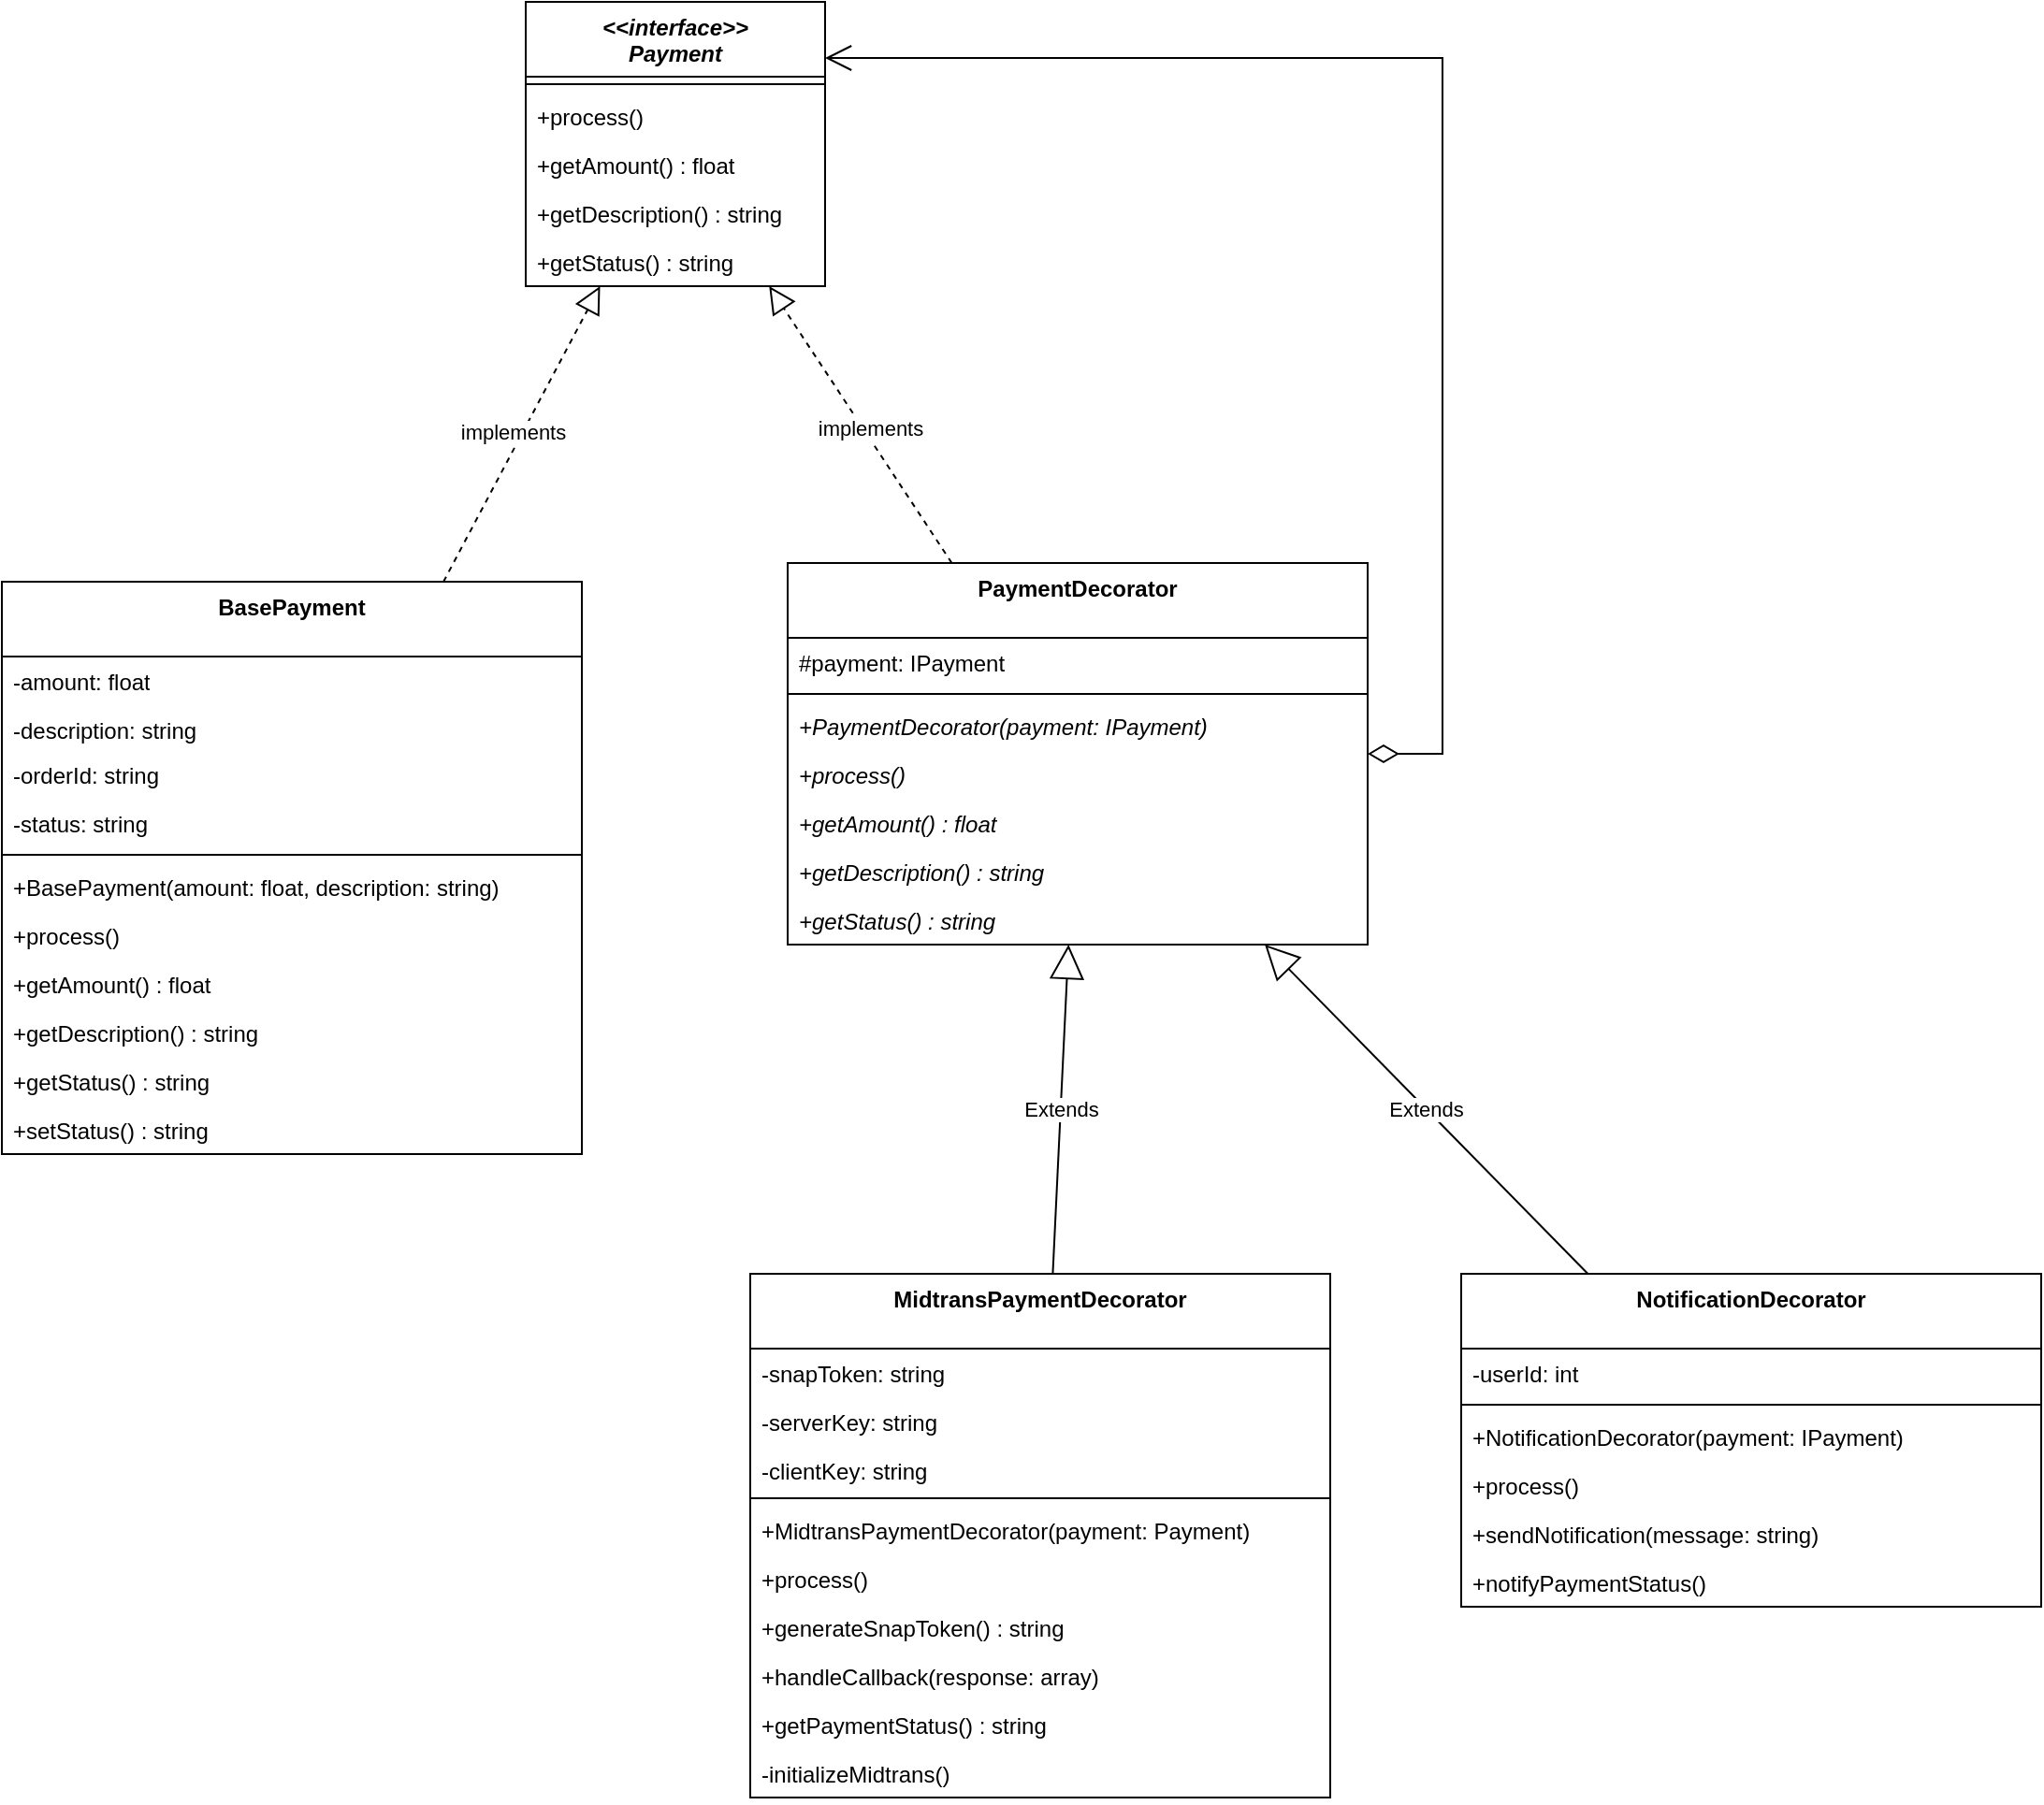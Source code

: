 <mxfile version="25.0.2">
  <diagram name="Page-1" id="DJpq0EOmGG4-bxDo2zkG">
    <mxGraphModel dx="2583" dy="2413" grid="1" gridSize="10" guides="1" tooltips="1" connect="1" arrows="1" fold="1" page="1" pageScale="1" pageWidth="850" pageHeight="1100" math="0" shadow="0">
      <root>
        <mxCell id="0" />
        <mxCell id="1" parent="0" />
        <mxCell id="_hqQ3dYMvMMhXEorZVay-1" value="&lt;i&gt;&amp;lt;&amp;lt;interface&amp;gt;&amp;gt;&lt;/i&gt;&lt;div&gt;&lt;i&gt;Payment&lt;/i&gt;&lt;/div&gt;" style="swimlane;fontStyle=1;align=center;verticalAlign=top;childLayout=stackLayout;horizontal=1;startSize=40;horizontalStack=0;resizeParent=1;resizeParentMax=0;resizeLast=0;collapsible=1;marginBottom=0;whiteSpace=wrap;html=1;" vertex="1" parent="1">
          <mxGeometry x="270" y="-50" width="160" height="152" as="geometry" />
        </mxCell>
        <mxCell id="_hqQ3dYMvMMhXEorZVay-3" value="" style="line;strokeWidth=1;fillColor=none;align=left;verticalAlign=middle;spacingTop=-1;spacingLeft=3;spacingRight=3;rotatable=0;labelPosition=right;points=[];portConstraint=eastwest;strokeColor=inherit;" vertex="1" parent="_hqQ3dYMvMMhXEorZVay-1">
          <mxGeometry y="40" width="160" height="8" as="geometry" />
        </mxCell>
        <mxCell id="_hqQ3dYMvMMhXEorZVay-4" value="+process()" style="text;strokeColor=none;fillColor=none;align=left;verticalAlign=top;spacingLeft=4;spacingRight=4;overflow=hidden;rotatable=0;points=[[0,0.5],[1,0.5]];portConstraint=eastwest;whiteSpace=wrap;html=1;" vertex="1" parent="_hqQ3dYMvMMhXEorZVay-1">
          <mxGeometry y="48" width="160" height="26" as="geometry" />
        </mxCell>
        <mxCell id="_hqQ3dYMvMMhXEorZVay-5" value="+getAmount() : float" style="text;strokeColor=none;fillColor=none;align=left;verticalAlign=top;spacingLeft=4;spacingRight=4;overflow=hidden;rotatable=0;points=[[0,0.5],[1,0.5]];portConstraint=eastwest;whiteSpace=wrap;html=1;" vertex="1" parent="_hqQ3dYMvMMhXEorZVay-1">
          <mxGeometry y="74" width="160" height="26" as="geometry" />
        </mxCell>
        <mxCell id="_hqQ3dYMvMMhXEorZVay-6" value="+getDescription() : string" style="text;strokeColor=none;fillColor=none;align=left;verticalAlign=top;spacingLeft=4;spacingRight=4;overflow=hidden;rotatable=0;points=[[0,0.5],[1,0.5]];portConstraint=eastwest;whiteSpace=wrap;html=1;" vertex="1" parent="_hqQ3dYMvMMhXEorZVay-1">
          <mxGeometry y="100" width="160" height="26" as="geometry" />
        </mxCell>
        <mxCell id="_hqQ3dYMvMMhXEorZVay-7" value="+getStatus() : string" style="text;strokeColor=none;fillColor=none;align=left;verticalAlign=top;spacingLeft=4;spacingRight=4;overflow=hidden;rotatable=0;points=[[0,0.5],[1,0.5]];portConstraint=eastwest;whiteSpace=wrap;html=1;" vertex="1" parent="_hqQ3dYMvMMhXEorZVay-1">
          <mxGeometry y="126" width="160" height="26" as="geometry" />
        </mxCell>
        <mxCell id="_hqQ3dYMvMMhXEorZVay-9" value="BasePayment" style="swimlane;fontStyle=1;align=center;verticalAlign=top;childLayout=stackLayout;horizontal=1;startSize=40;horizontalStack=0;resizeParent=1;resizeParentMax=0;resizeLast=0;collapsible=1;marginBottom=0;whiteSpace=wrap;html=1;" vertex="1" parent="1">
          <mxGeometry x="-10" y="260" width="310" height="306" as="geometry" />
        </mxCell>
        <mxCell id="_hqQ3dYMvMMhXEorZVay-15" value="-amount: float" style="text;strokeColor=none;fillColor=none;align=left;verticalAlign=top;spacingLeft=4;spacingRight=4;overflow=hidden;rotatable=0;points=[[0,0.5],[1,0.5]];portConstraint=eastwest;whiteSpace=wrap;html=1;" vertex="1" parent="_hqQ3dYMvMMhXEorZVay-9">
          <mxGeometry y="40" width="310" height="26" as="geometry" />
        </mxCell>
        <mxCell id="_hqQ3dYMvMMhXEorZVay-16" value="-description: string" style="text;strokeColor=none;fillColor=none;align=left;verticalAlign=top;spacingLeft=4;spacingRight=4;overflow=hidden;rotatable=0;points=[[0,0.5],[1,0.5]];portConstraint=eastwest;whiteSpace=wrap;html=1;" vertex="1" parent="_hqQ3dYMvMMhXEorZVay-9">
          <mxGeometry y="66" width="310" height="24" as="geometry" />
        </mxCell>
        <mxCell id="_hqQ3dYMvMMhXEorZVay-17" value="-orderId: string" style="text;strokeColor=none;fillColor=none;align=left;verticalAlign=top;spacingLeft=4;spacingRight=4;overflow=hidden;rotatable=0;points=[[0,0.5],[1,0.5]];portConstraint=eastwest;whiteSpace=wrap;html=1;" vertex="1" parent="_hqQ3dYMvMMhXEorZVay-9">
          <mxGeometry y="90" width="310" height="26" as="geometry" />
        </mxCell>
        <mxCell id="_hqQ3dYMvMMhXEorZVay-11" value="-status: string" style="text;strokeColor=none;fillColor=none;align=left;verticalAlign=top;spacingLeft=4;spacingRight=4;overflow=hidden;rotatable=0;points=[[0,0.5],[1,0.5]];portConstraint=eastwest;whiteSpace=wrap;html=1;" vertex="1" parent="_hqQ3dYMvMMhXEorZVay-9">
          <mxGeometry y="116" width="310" height="26" as="geometry" />
        </mxCell>
        <mxCell id="_hqQ3dYMvMMhXEorZVay-10" value="" style="line;strokeWidth=1;fillColor=none;align=left;verticalAlign=middle;spacingTop=-1;spacingLeft=3;spacingRight=3;rotatable=0;labelPosition=right;points=[];portConstraint=eastwest;strokeColor=inherit;" vertex="1" parent="_hqQ3dYMvMMhXEorZVay-9">
          <mxGeometry y="142" width="310" height="8" as="geometry" />
        </mxCell>
        <mxCell id="_hqQ3dYMvMMhXEorZVay-12" value="+BasePayment(amount: float, description: string)" style="text;strokeColor=none;fillColor=none;align=left;verticalAlign=top;spacingLeft=4;spacingRight=4;overflow=hidden;rotatable=0;points=[[0,0.5],[1,0.5]];portConstraint=eastwest;whiteSpace=wrap;html=1;" vertex="1" parent="_hqQ3dYMvMMhXEorZVay-9">
          <mxGeometry y="150" width="310" height="26" as="geometry" />
        </mxCell>
        <mxCell id="_hqQ3dYMvMMhXEorZVay-13" value="+process()" style="text;strokeColor=none;fillColor=none;align=left;verticalAlign=top;spacingLeft=4;spacingRight=4;overflow=hidden;rotatable=0;points=[[0,0.5],[1,0.5]];portConstraint=eastwest;whiteSpace=wrap;html=1;" vertex="1" parent="_hqQ3dYMvMMhXEorZVay-9">
          <mxGeometry y="176" width="310" height="26" as="geometry" />
        </mxCell>
        <mxCell id="_hqQ3dYMvMMhXEorZVay-14" value="+getAmount() : float" style="text;strokeColor=none;fillColor=none;align=left;verticalAlign=top;spacingLeft=4;spacingRight=4;overflow=hidden;rotatable=0;points=[[0,0.5],[1,0.5]];portConstraint=eastwest;whiteSpace=wrap;html=1;" vertex="1" parent="_hqQ3dYMvMMhXEorZVay-9">
          <mxGeometry y="202" width="310" height="26" as="geometry" />
        </mxCell>
        <mxCell id="_hqQ3dYMvMMhXEorZVay-18" value="+getDescription() : string" style="text;strokeColor=none;fillColor=none;align=left;verticalAlign=top;spacingLeft=4;spacingRight=4;overflow=hidden;rotatable=0;points=[[0,0.5],[1,0.5]];portConstraint=eastwest;whiteSpace=wrap;html=1;" vertex="1" parent="_hqQ3dYMvMMhXEorZVay-9">
          <mxGeometry y="228" width="310" height="26" as="geometry" />
        </mxCell>
        <mxCell id="_hqQ3dYMvMMhXEorZVay-19" value="+getStatus() : string" style="text;strokeColor=none;fillColor=none;align=left;verticalAlign=top;spacingLeft=4;spacingRight=4;overflow=hidden;rotatable=0;points=[[0,0.5],[1,0.5]];portConstraint=eastwest;whiteSpace=wrap;html=1;" vertex="1" parent="_hqQ3dYMvMMhXEorZVay-9">
          <mxGeometry y="254" width="310" height="26" as="geometry" />
        </mxCell>
        <mxCell id="_hqQ3dYMvMMhXEorZVay-21" value="+setStatus() : string" style="text;strokeColor=none;fillColor=none;align=left;verticalAlign=top;spacingLeft=4;spacingRight=4;overflow=hidden;rotatable=0;points=[[0,0.5],[1,0.5]];portConstraint=eastwest;whiteSpace=wrap;html=1;" vertex="1" parent="_hqQ3dYMvMMhXEorZVay-9">
          <mxGeometry y="280" width="310" height="26" as="geometry" />
        </mxCell>
        <mxCell id="_hqQ3dYMvMMhXEorZVay-22" value="PaymentDecorator" style="swimlane;fontStyle=1;align=center;verticalAlign=top;childLayout=stackLayout;horizontal=1;startSize=40;horizontalStack=0;resizeParent=1;resizeParentMax=0;resizeLast=0;collapsible=1;marginBottom=0;whiteSpace=wrap;html=1;" vertex="1" parent="1">
          <mxGeometry x="410" y="250" width="310" height="204" as="geometry" />
        </mxCell>
        <mxCell id="_hqQ3dYMvMMhXEorZVay-23" value="#payment: IPayment" style="text;strokeColor=none;fillColor=none;align=left;verticalAlign=top;spacingLeft=4;spacingRight=4;overflow=hidden;rotatable=0;points=[[0,0.5],[1,0.5]];portConstraint=eastwest;whiteSpace=wrap;html=1;" vertex="1" parent="_hqQ3dYMvMMhXEorZVay-22">
          <mxGeometry y="40" width="310" height="26" as="geometry" />
        </mxCell>
        <mxCell id="_hqQ3dYMvMMhXEorZVay-27" value="" style="line;strokeWidth=1;fillColor=none;align=left;verticalAlign=middle;spacingTop=-1;spacingLeft=3;spacingRight=3;rotatable=0;labelPosition=right;points=[];portConstraint=eastwest;strokeColor=inherit;" vertex="1" parent="_hqQ3dYMvMMhXEorZVay-22">
          <mxGeometry y="66" width="310" height="8" as="geometry" />
        </mxCell>
        <mxCell id="_hqQ3dYMvMMhXEorZVay-28" value="+PaymentDecorator(payment: IPayment)" style="text;strokeColor=none;fillColor=none;align=left;verticalAlign=top;spacingLeft=4;spacingRight=4;overflow=hidden;rotatable=0;points=[[0,0.5],[1,0.5]];portConstraint=eastwest;whiteSpace=wrap;html=1;fontStyle=2" vertex="1" parent="_hqQ3dYMvMMhXEorZVay-22">
          <mxGeometry y="74" width="310" height="26" as="geometry" />
        </mxCell>
        <mxCell id="_hqQ3dYMvMMhXEorZVay-29" value="+process()" style="text;strokeColor=none;fillColor=none;align=left;verticalAlign=top;spacingLeft=4;spacingRight=4;overflow=hidden;rotatable=0;points=[[0,0.5],[1,0.5]];portConstraint=eastwest;whiteSpace=wrap;html=1;fontStyle=2" vertex="1" parent="_hqQ3dYMvMMhXEorZVay-22">
          <mxGeometry y="100" width="310" height="26" as="geometry" />
        </mxCell>
        <mxCell id="_hqQ3dYMvMMhXEorZVay-30" value="+getAmount() : float" style="text;strokeColor=none;fillColor=none;align=left;verticalAlign=top;spacingLeft=4;spacingRight=4;overflow=hidden;rotatable=0;points=[[0,0.5],[1,0.5]];portConstraint=eastwest;whiteSpace=wrap;html=1;fontStyle=2" vertex="1" parent="_hqQ3dYMvMMhXEorZVay-22">
          <mxGeometry y="126" width="310" height="26" as="geometry" />
        </mxCell>
        <mxCell id="_hqQ3dYMvMMhXEorZVay-31" value="+getDescription() : string" style="text;strokeColor=none;fillColor=none;align=left;verticalAlign=top;spacingLeft=4;spacingRight=4;overflow=hidden;rotatable=0;points=[[0,0.5],[1,0.5]];portConstraint=eastwest;whiteSpace=wrap;html=1;fontStyle=2" vertex="1" parent="_hqQ3dYMvMMhXEorZVay-22">
          <mxGeometry y="152" width="310" height="26" as="geometry" />
        </mxCell>
        <mxCell id="_hqQ3dYMvMMhXEorZVay-32" value="+getStatus() : string" style="text;strokeColor=none;fillColor=none;align=left;verticalAlign=top;spacingLeft=4;spacingRight=4;overflow=hidden;rotatable=0;points=[[0,0.5],[1,0.5]];portConstraint=eastwest;whiteSpace=wrap;html=1;fontStyle=2" vertex="1" parent="_hqQ3dYMvMMhXEorZVay-22">
          <mxGeometry y="178" width="310" height="26" as="geometry" />
        </mxCell>
        <mxCell id="_hqQ3dYMvMMhXEorZVay-34" value="MidtransPaymentDecorator" style="swimlane;fontStyle=1;align=center;verticalAlign=top;childLayout=stackLayout;horizontal=1;startSize=40;horizontalStack=0;resizeParent=1;resizeParentMax=0;resizeLast=0;collapsible=1;marginBottom=0;whiteSpace=wrap;html=1;" vertex="1" parent="1">
          <mxGeometry x="390" y="630" width="310" height="280" as="geometry" />
        </mxCell>
        <mxCell id="_hqQ3dYMvMMhXEorZVay-35" value="-snapToken: string" style="text;strokeColor=none;fillColor=none;align=left;verticalAlign=top;spacingLeft=4;spacingRight=4;overflow=hidden;rotatable=0;points=[[0,0.5],[1,0.5]];portConstraint=eastwest;whiteSpace=wrap;html=1;" vertex="1" parent="_hqQ3dYMvMMhXEorZVay-34">
          <mxGeometry y="40" width="310" height="26" as="geometry" />
        </mxCell>
        <mxCell id="_hqQ3dYMvMMhXEorZVay-37" value="-serverKey: string" style="text;strokeColor=none;fillColor=none;align=left;verticalAlign=top;spacingLeft=4;spacingRight=4;overflow=hidden;rotatable=0;points=[[0,0.5],[1,0.5]];portConstraint=eastwest;whiteSpace=wrap;html=1;" vertex="1" parent="_hqQ3dYMvMMhXEorZVay-34">
          <mxGeometry y="66" width="310" height="26" as="geometry" />
        </mxCell>
        <mxCell id="_hqQ3dYMvMMhXEorZVay-36" value="-clientKey: string" style="text;strokeColor=none;fillColor=none;align=left;verticalAlign=top;spacingLeft=4;spacingRight=4;overflow=hidden;rotatable=0;points=[[0,0.5],[1,0.5]];portConstraint=eastwest;whiteSpace=wrap;html=1;" vertex="1" parent="_hqQ3dYMvMMhXEorZVay-34">
          <mxGeometry y="92" width="310" height="24" as="geometry" />
        </mxCell>
        <mxCell id="_hqQ3dYMvMMhXEorZVay-39" value="" style="line;strokeWidth=1;fillColor=none;align=left;verticalAlign=middle;spacingTop=-1;spacingLeft=3;spacingRight=3;rotatable=0;labelPosition=right;points=[];portConstraint=eastwest;strokeColor=inherit;" vertex="1" parent="_hqQ3dYMvMMhXEorZVay-34">
          <mxGeometry y="116" width="310" height="8" as="geometry" />
        </mxCell>
        <mxCell id="_hqQ3dYMvMMhXEorZVay-40" value="+MidtransPaymentDecorator(payment: Payment)" style="text;strokeColor=none;fillColor=none;align=left;verticalAlign=top;spacingLeft=4;spacingRight=4;overflow=hidden;rotatable=0;points=[[0,0.5],[1,0.5]];portConstraint=eastwest;whiteSpace=wrap;html=1;" vertex="1" parent="_hqQ3dYMvMMhXEorZVay-34">
          <mxGeometry y="124" width="310" height="26" as="geometry" />
        </mxCell>
        <mxCell id="_hqQ3dYMvMMhXEorZVay-41" value="+process()" style="text;strokeColor=none;fillColor=none;align=left;verticalAlign=top;spacingLeft=4;spacingRight=4;overflow=hidden;rotatable=0;points=[[0,0.5],[1,0.5]];portConstraint=eastwest;whiteSpace=wrap;html=1;" vertex="1" parent="_hqQ3dYMvMMhXEorZVay-34">
          <mxGeometry y="150" width="310" height="26" as="geometry" />
        </mxCell>
        <mxCell id="_hqQ3dYMvMMhXEorZVay-42" value="+generateSnapToken() : string" style="text;strokeColor=none;fillColor=none;align=left;verticalAlign=top;spacingLeft=4;spacingRight=4;overflow=hidden;rotatable=0;points=[[0,0.5],[1,0.5]];portConstraint=eastwest;whiteSpace=wrap;html=1;" vertex="1" parent="_hqQ3dYMvMMhXEorZVay-34">
          <mxGeometry y="176" width="310" height="26" as="geometry" />
        </mxCell>
        <mxCell id="_hqQ3dYMvMMhXEorZVay-43" value="+handleCallback(response: array)" style="text;strokeColor=none;fillColor=none;align=left;verticalAlign=top;spacingLeft=4;spacingRight=4;overflow=hidden;rotatable=0;points=[[0,0.5],[1,0.5]];portConstraint=eastwest;whiteSpace=wrap;html=1;" vertex="1" parent="_hqQ3dYMvMMhXEorZVay-34">
          <mxGeometry y="202" width="310" height="26" as="geometry" />
        </mxCell>
        <mxCell id="_hqQ3dYMvMMhXEorZVay-44" value="+getPaymentStatus() : string" style="text;strokeColor=none;fillColor=none;align=left;verticalAlign=top;spacingLeft=4;spacingRight=4;overflow=hidden;rotatable=0;points=[[0,0.5],[1,0.5]];portConstraint=eastwest;whiteSpace=wrap;html=1;" vertex="1" parent="_hqQ3dYMvMMhXEorZVay-34">
          <mxGeometry y="228" width="310" height="26" as="geometry" />
        </mxCell>
        <mxCell id="_hqQ3dYMvMMhXEorZVay-45" value="-initializeMidtrans()" style="text;strokeColor=none;fillColor=none;align=left;verticalAlign=top;spacingLeft=4;spacingRight=4;overflow=hidden;rotatable=0;points=[[0,0.5],[1,0.5]];portConstraint=eastwest;whiteSpace=wrap;html=1;" vertex="1" parent="_hqQ3dYMvMMhXEorZVay-34">
          <mxGeometry y="254" width="310" height="26" as="geometry" />
        </mxCell>
        <mxCell id="_hqQ3dYMvMMhXEorZVay-46" value="NotificationDecorator" style="swimlane;fontStyle=1;align=center;verticalAlign=top;childLayout=stackLayout;horizontal=1;startSize=40;horizontalStack=0;resizeParent=1;resizeParentMax=0;resizeLast=0;collapsible=1;marginBottom=0;whiteSpace=wrap;html=1;" vertex="1" parent="1">
          <mxGeometry x="770" y="630" width="310" height="178" as="geometry" />
        </mxCell>
        <mxCell id="_hqQ3dYMvMMhXEorZVay-47" value="-userId: int" style="text;strokeColor=none;fillColor=none;align=left;verticalAlign=top;spacingLeft=4;spacingRight=4;overflow=hidden;rotatable=0;points=[[0,0.5],[1,0.5]];portConstraint=eastwest;whiteSpace=wrap;html=1;" vertex="1" parent="_hqQ3dYMvMMhXEorZVay-46">
          <mxGeometry y="40" width="310" height="26" as="geometry" />
        </mxCell>
        <mxCell id="_hqQ3dYMvMMhXEorZVay-50" value="" style="line;strokeWidth=1;fillColor=none;align=left;verticalAlign=middle;spacingTop=-1;spacingLeft=3;spacingRight=3;rotatable=0;labelPosition=right;points=[];portConstraint=eastwest;strokeColor=inherit;" vertex="1" parent="_hqQ3dYMvMMhXEorZVay-46">
          <mxGeometry y="66" width="310" height="8" as="geometry" />
        </mxCell>
        <mxCell id="_hqQ3dYMvMMhXEorZVay-51" value="+NotificationDecorator(payment: IPayment)" style="text;strokeColor=none;fillColor=none;align=left;verticalAlign=top;spacingLeft=4;spacingRight=4;overflow=hidden;rotatable=0;points=[[0,0.5],[1,0.5]];portConstraint=eastwest;whiteSpace=wrap;html=1;" vertex="1" parent="_hqQ3dYMvMMhXEorZVay-46">
          <mxGeometry y="74" width="310" height="26" as="geometry" />
        </mxCell>
        <mxCell id="_hqQ3dYMvMMhXEorZVay-52" value="+process()" style="text;strokeColor=none;fillColor=none;align=left;verticalAlign=top;spacingLeft=4;spacingRight=4;overflow=hidden;rotatable=0;points=[[0,0.5],[1,0.5]];portConstraint=eastwest;whiteSpace=wrap;html=1;" vertex="1" parent="_hqQ3dYMvMMhXEorZVay-46">
          <mxGeometry y="100" width="310" height="26" as="geometry" />
        </mxCell>
        <mxCell id="_hqQ3dYMvMMhXEorZVay-53" value="+sendNotification(message: string)" style="text;strokeColor=none;fillColor=none;align=left;verticalAlign=top;spacingLeft=4;spacingRight=4;overflow=hidden;rotatable=0;points=[[0,0.5],[1,0.5]];portConstraint=eastwest;whiteSpace=wrap;html=1;" vertex="1" parent="_hqQ3dYMvMMhXEorZVay-46">
          <mxGeometry y="126" width="310" height="26" as="geometry" />
        </mxCell>
        <mxCell id="_hqQ3dYMvMMhXEorZVay-54" value="+notifyPaymentStatus()" style="text;strokeColor=none;fillColor=none;align=left;verticalAlign=top;spacingLeft=4;spacingRight=4;overflow=hidden;rotatable=0;points=[[0,0.5],[1,0.5]];portConstraint=eastwest;whiteSpace=wrap;html=1;" vertex="1" parent="_hqQ3dYMvMMhXEorZVay-46">
          <mxGeometry y="152" width="310" height="26" as="geometry" />
        </mxCell>
        <mxCell id="_hqQ3dYMvMMhXEorZVay-57" value="" style="endArrow=block;dashed=1;endFill=0;endSize=12;html=1;rounded=0;" edge="1" parent="1" source="_hqQ3dYMvMMhXEorZVay-9" target="_hqQ3dYMvMMhXEorZVay-1">
          <mxGeometry width="160" relative="1" as="geometry">
            <mxPoint x="320" y="640" as="sourcePoint" />
            <mxPoint x="480" y="640" as="targetPoint" />
          </mxGeometry>
        </mxCell>
        <mxCell id="_hqQ3dYMvMMhXEorZVay-59" value="implements" style="edgeLabel;html=1;align=center;verticalAlign=middle;resizable=0;points=[];" vertex="1" connectable="0" parent="_hqQ3dYMvMMhXEorZVay-57">
          <mxGeometry x="-0.007" y="4" relative="1" as="geometry">
            <mxPoint x="-1" as="offset" />
          </mxGeometry>
        </mxCell>
        <mxCell id="_hqQ3dYMvMMhXEorZVay-58" value="" style="endArrow=block;dashed=1;endFill=0;endSize=12;html=1;rounded=0;" edge="1" parent="1" source="_hqQ3dYMvMMhXEorZVay-22" target="_hqQ3dYMvMMhXEorZVay-1">
          <mxGeometry width="160" relative="1" as="geometry">
            <mxPoint x="236" y="270" as="sourcePoint" />
            <mxPoint x="320" y="112" as="targetPoint" />
          </mxGeometry>
        </mxCell>
        <mxCell id="_hqQ3dYMvMMhXEorZVay-60" value="implements" style="edgeLabel;html=1;align=center;verticalAlign=middle;resizable=0;points=[];" vertex="1" connectable="0" parent="_hqQ3dYMvMMhXEorZVay-58">
          <mxGeometry x="-0.055" y="-3" relative="1" as="geometry">
            <mxPoint as="offset" />
          </mxGeometry>
        </mxCell>
        <mxCell id="_hqQ3dYMvMMhXEorZVay-61" value="" style="endArrow=open;html=1;endSize=12;startArrow=diamondThin;startSize=14;startFill=0;edgeStyle=orthogonalEdgeStyle;align=left;verticalAlign=bottom;rounded=0;" edge="1" parent="1" source="_hqQ3dYMvMMhXEorZVay-22" target="_hqQ3dYMvMMhXEorZVay-1">
          <mxGeometry x="-1" y="3" relative="1" as="geometry">
            <mxPoint x="290" y="330" as="sourcePoint" />
            <mxPoint x="450" y="330" as="targetPoint" />
            <Array as="points">
              <mxPoint x="760" y="352" />
              <mxPoint x="760" y="-20" />
            </Array>
          </mxGeometry>
        </mxCell>
        <mxCell id="_hqQ3dYMvMMhXEorZVay-62" value="Extends" style="endArrow=block;endSize=16;endFill=0;html=1;rounded=0;" edge="1" parent="1" source="_hqQ3dYMvMMhXEorZVay-34" target="_hqQ3dYMvMMhXEorZVay-22">
          <mxGeometry width="160" relative="1" as="geometry">
            <mxPoint x="340" y="460" as="sourcePoint" />
            <mxPoint x="500" y="460" as="targetPoint" />
          </mxGeometry>
        </mxCell>
        <mxCell id="_hqQ3dYMvMMhXEorZVay-63" value="Extends" style="endArrow=block;endSize=16;endFill=0;html=1;rounded=0;" edge="1" parent="1" source="_hqQ3dYMvMMhXEorZVay-46" target="_hqQ3dYMvMMhXEorZVay-22">
          <mxGeometry width="160" relative="1" as="geometry">
            <mxPoint x="562" y="640" as="sourcePoint" />
            <mxPoint x="570" y="464" as="targetPoint" />
          </mxGeometry>
        </mxCell>
      </root>
    </mxGraphModel>
  </diagram>
</mxfile>
